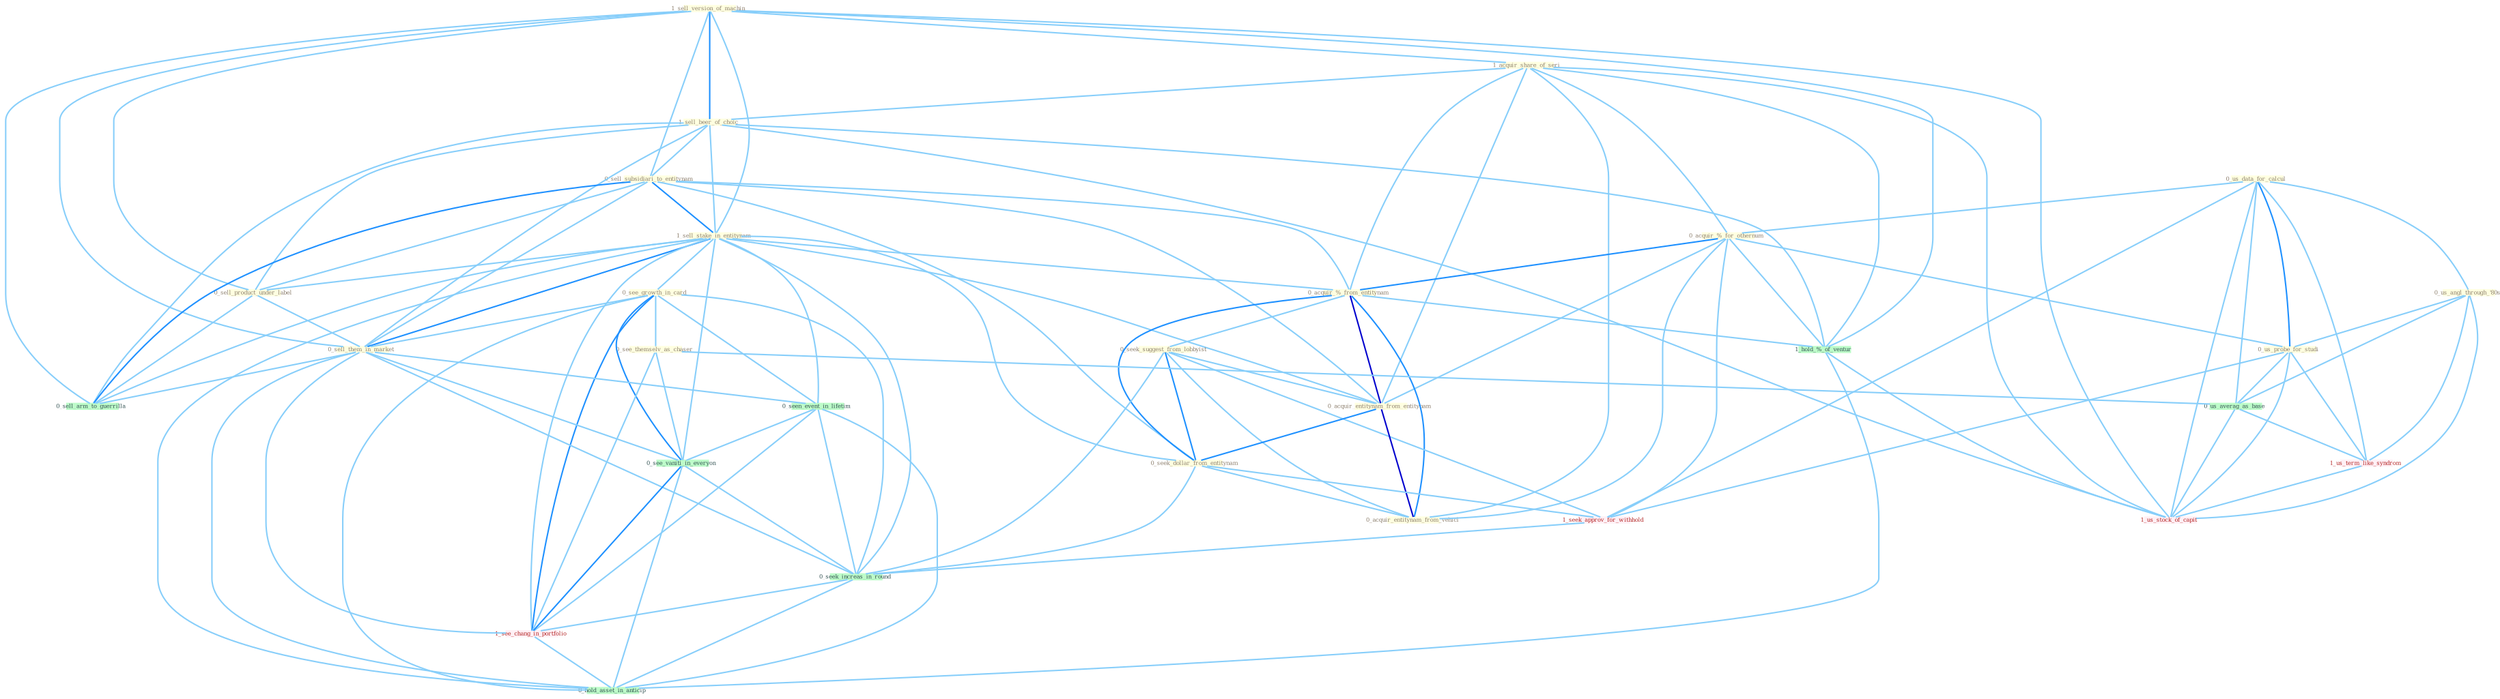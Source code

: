 Graph G{ 
    node
    [shape=polygon,style=filled,width=.5,height=.06,color="#BDFCC9",fixedsize=true,fontsize=4,
    fontcolor="#2f4f4f"];
    {node
    [color="#ffffe0", fontcolor="#8b7d6b"] "1_sell_version_of_machin " "1_acquir_share_of_seri " "1_sell_beer_of_choic " "0_sell_subsidiari_to_entitynam " "0_us_data_for_calcul " "0_acquir_%_for_othernum " "1_sell_stake_in_entitynam " "0_acquir_%_from_entitynam " "0_see_growth_in_card " "0_seek_suggest_from_lobbyist " "0_us_angl_through_'80s " "0_acquir_entitynam_from_entitynam " "0_seek_dollar_from_entitynam " "0_sell_product_under_label " "0_us_probe_for_studi " "0_acquir_entitynam_from_vehicl " "0_sell_them_in_market " "0_see_themselv_as_chaser "}
{node [color="#fff0f5", fontcolor="#b22222"] "1_us_term_like_syndrom " "1_seek_approv_for_withhold " "1_us_stock_of_capit " "1_see_chang_in_portfolio "}
edge [color="#B0E2FF"];

	"1_sell_version_of_machin " -- "1_acquir_share_of_seri " [w="1", color="#87cefa" ];
	"1_sell_version_of_machin " -- "1_sell_beer_of_choic " [w="2", color="#1e90ff" , len=0.8];
	"1_sell_version_of_machin " -- "0_sell_subsidiari_to_entitynam " [w="1", color="#87cefa" ];
	"1_sell_version_of_machin " -- "1_sell_stake_in_entitynam " [w="1", color="#87cefa" ];
	"1_sell_version_of_machin " -- "0_sell_product_under_label " [w="1", color="#87cefa" ];
	"1_sell_version_of_machin " -- "0_sell_them_in_market " [w="1", color="#87cefa" ];
	"1_sell_version_of_machin " -- "1_hold_%_of_ventur " [w="1", color="#87cefa" ];
	"1_sell_version_of_machin " -- "0_sell_arm_to_guerrilla " [w="1", color="#87cefa" ];
	"1_sell_version_of_machin " -- "1_us_stock_of_capit " [w="1", color="#87cefa" ];
	"1_acquir_share_of_seri " -- "1_sell_beer_of_choic " [w="1", color="#87cefa" ];
	"1_acquir_share_of_seri " -- "0_acquir_%_for_othernum " [w="1", color="#87cefa" ];
	"1_acquir_share_of_seri " -- "0_acquir_%_from_entitynam " [w="1", color="#87cefa" ];
	"1_acquir_share_of_seri " -- "0_acquir_entitynam_from_entitynam " [w="1", color="#87cefa" ];
	"1_acquir_share_of_seri " -- "0_acquir_entitynam_from_vehicl " [w="1", color="#87cefa" ];
	"1_acquir_share_of_seri " -- "1_hold_%_of_ventur " [w="1", color="#87cefa" ];
	"1_acquir_share_of_seri " -- "1_us_stock_of_capit " [w="1", color="#87cefa" ];
	"1_sell_beer_of_choic " -- "0_sell_subsidiari_to_entitynam " [w="1", color="#87cefa" ];
	"1_sell_beer_of_choic " -- "1_sell_stake_in_entitynam " [w="1", color="#87cefa" ];
	"1_sell_beer_of_choic " -- "0_sell_product_under_label " [w="1", color="#87cefa" ];
	"1_sell_beer_of_choic " -- "0_sell_them_in_market " [w="1", color="#87cefa" ];
	"1_sell_beer_of_choic " -- "1_hold_%_of_ventur " [w="1", color="#87cefa" ];
	"1_sell_beer_of_choic " -- "0_sell_arm_to_guerrilla " [w="1", color="#87cefa" ];
	"1_sell_beer_of_choic " -- "1_us_stock_of_capit " [w="1", color="#87cefa" ];
	"0_sell_subsidiari_to_entitynam " -- "1_sell_stake_in_entitynam " [w="2", color="#1e90ff" , len=0.8];
	"0_sell_subsidiari_to_entitynam " -- "0_acquir_%_from_entitynam " [w="1", color="#87cefa" ];
	"0_sell_subsidiari_to_entitynam " -- "0_acquir_entitynam_from_entitynam " [w="1", color="#87cefa" ];
	"0_sell_subsidiari_to_entitynam " -- "0_seek_dollar_from_entitynam " [w="1", color="#87cefa" ];
	"0_sell_subsidiari_to_entitynam " -- "0_sell_product_under_label " [w="1", color="#87cefa" ];
	"0_sell_subsidiari_to_entitynam " -- "0_sell_them_in_market " [w="1", color="#87cefa" ];
	"0_sell_subsidiari_to_entitynam " -- "0_sell_arm_to_guerrilla " [w="2", color="#1e90ff" , len=0.8];
	"0_us_data_for_calcul " -- "0_acquir_%_for_othernum " [w="1", color="#87cefa" ];
	"0_us_data_for_calcul " -- "0_us_angl_through_'80s " [w="1", color="#87cefa" ];
	"0_us_data_for_calcul " -- "0_us_probe_for_studi " [w="2", color="#1e90ff" , len=0.8];
	"0_us_data_for_calcul " -- "0_us_averag_as_base " [w="1", color="#87cefa" ];
	"0_us_data_for_calcul " -- "1_us_term_like_syndrom " [w="1", color="#87cefa" ];
	"0_us_data_for_calcul " -- "1_seek_approv_for_withhold " [w="1", color="#87cefa" ];
	"0_us_data_for_calcul " -- "1_us_stock_of_capit " [w="1", color="#87cefa" ];
	"0_acquir_%_for_othernum " -- "0_acquir_%_from_entitynam " [w="2", color="#1e90ff" , len=0.8];
	"0_acquir_%_for_othernum " -- "0_acquir_entitynam_from_entitynam " [w="1", color="#87cefa" ];
	"0_acquir_%_for_othernum " -- "0_us_probe_for_studi " [w="1", color="#87cefa" ];
	"0_acquir_%_for_othernum " -- "0_acquir_entitynam_from_vehicl " [w="1", color="#87cefa" ];
	"0_acquir_%_for_othernum " -- "1_seek_approv_for_withhold " [w="1", color="#87cefa" ];
	"0_acquir_%_for_othernum " -- "1_hold_%_of_ventur " [w="1", color="#87cefa" ];
	"1_sell_stake_in_entitynam " -- "0_acquir_%_from_entitynam " [w="1", color="#87cefa" ];
	"1_sell_stake_in_entitynam " -- "0_see_growth_in_card " [w="1", color="#87cefa" ];
	"1_sell_stake_in_entitynam " -- "0_acquir_entitynam_from_entitynam " [w="1", color="#87cefa" ];
	"1_sell_stake_in_entitynam " -- "0_seek_dollar_from_entitynam " [w="1", color="#87cefa" ];
	"1_sell_stake_in_entitynam " -- "0_sell_product_under_label " [w="1", color="#87cefa" ];
	"1_sell_stake_in_entitynam " -- "0_sell_them_in_market " [w="2", color="#1e90ff" , len=0.8];
	"1_sell_stake_in_entitynam " -- "0_seen_event_in_lifetim " [w="1", color="#87cefa" ];
	"1_sell_stake_in_entitynam " -- "0_see_vaniti_in_everyon " [w="1", color="#87cefa" ];
	"1_sell_stake_in_entitynam " -- "0_sell_arm_to_guerrilla " [w="1", color="#87cefa" ];
	"1_sell_stake_in_entitynam " -- "0_seek_increas_in_round " [w="1", color="#87cefa" ];
	"1_sell_stake_in_entitynam " -- "1_see_chang_in_portfolio " [w="1", color="#87cefa" ];
	"1_sell_stake_in_entitynam " -- "0_hold_asset_in_anticip " [w="1", color="#87cefa" ];
	"0_acquir_%_from_entitynam " -- "0_seek_suggest_from_lobbyist " [w="1", color="#87cefa" ];
	"0_acquir_%_from_entitynam " -- "0_acquir_entitynam_from_entitynam " [w="3", color="#0000cd" , len=0.6];
	"0_acquir_%_from_entitynam " -- "0_seek_dollar_from_entitynam " [w="2", color="#1e90ff" , len=0.8];
	"0_acquir_%_from_entitynam " -- "0_acquir_entitynam_from_vehicl " [w="2", color="#1e90ff" , len=0.8];
	"0_acquir_%_from_entitynam " -- "1_hold_%_of_ventur " [w="1", color="#87cefa" ];
	"0_see_growth_in_card " -- "0_sell_them_in_market " [w="1", color="#87cefa" ];
	"0_see_growth_in_card " -- "0_see_themselv_as_chaser " [w="1", color="#87cefa" ];
	"0_see_growth_in_card " -- "0_seen_event_in_lifetim " [w="1", color="#87cefa" ];
	"0_see_growth_in_card " -- "0_see_vaniti_in_everyon " [w="2", color="#1e90ff" , len=0.8];
	"0_see_growth_in_card " -- "0_seek_increas_in_round " [w="1", color="#87cefa" ];
	"0_see_growth_in_card " -- "1_see_chang_in_portfolio " [w="2", color="#1e90ff" , len=0.8];
	"0_see_growth_in_card " -- "0_hold_asset_in_anticip " [w="1", color="#87cefa" ];
	"0_seek_suggest_from_lobbyist " -- "0_acquir_entitynam_from_entitynam " [w="1", color="#87cefa" ];
	"0_seek_suggest_from_lobbyist " -- "0_seek_dollar_from_entitynam " [w="2", color="#1e90ff" , len=0.8];
	"0_seek_suggest_from_lobbyist " -- "0_acquir_entitynam_from_vehicl " [w="1", color="#87cefa" ];
	"0_seek_suggest_from_lobbyist " -- "1_seek_approv_for_withhold " [w="1", color="#87cefa" ];
	"0_seek_suggest_from_lobbyist " -- "0_seek_increas_in_round " [w="1", color="#87cefa" ];
	"0_us_angl_through_'80s " -- "0_us_probe_for_studi " [w="1", color="#87cefa" ];
	"0_us_angl_through_'80s " -- "0_us_averag_as_base " [w="1", color="#87cefa" ];
	"0_us_angl_through_'80s " -- "1_us_term_like_syndrom " [w="1", color="#87cefa" ];
	"0_us_angl_through_'80s " -- "1_us_stock_of_capit " [w="1", color="#87cefa" ];
	"0_acquir_entitynam_from_entitynam " -- "0_seek_dollar_from_entitynam " [w="2", color="#1e90ff" , len=0.8];
	"0_acquir_entitynam_from_entitynam " -- "0_acquir_entitynam_from_vehicl " [w="3", color="#0000cd" , len=0.6];
	"0_seek_dollar_from_entitynam " -- "0_acquir_entitynam_from_vehicl " [w="1", color="#87cefa" ];
	"0_seek_dollar_from_entitynam " -- "1_seek_approv_for_withhold " [w="1", color="#87cefa" ];
	"0_seek_dollar_from_entitynam " -- "0_seek_increas_in_round " [w="1", color="#87cefa" ];
	"0_sell_product_under_label " -- "0_sell_them_in_market " [w="1", color="#87cefa" ];
	"0_sell_product_under_label " -- "0_sell_arm_to_guerrilla " [w="1", color="#87cefa" ];
	"0_us_probe_for_studi " -- "0_us_averag_as_base " [w="1", color="#87cefa" ];
	"0_us_probe_for_studi " -- "1_us_term_like_syndrom " [w="1", color="#87cefa" ];
	"0_us_probe_for_studi " -- "1_seek_approv_for_withhold " [w="1", color="#87cefa" ];
	"0_us_probe_for_studi " -- "1_us_stock_of_capit " [w="1", color="#87cefa" ];
	"0_sell_them_in_market " -- "0_seen_event_in_lifetim " [w="1", color="#87cefa" ];
	"0_sell_them_in_market " -- "0_see_vaniti_in_everyon " [w="1", color="#87cefa" ];
	"0_sell_them_in_market " -- "0_sell_arm_to_guerrilla " [w="1", color="#87cefa" ];
	"0_sell_them_in_market " -- "0_seek_increas_in_round " [w="1", color="#87cefa" ];
	"0_sell_them_in_market " -- "1_see_chang_in_portfolio " [w="1", color="#87cefa" ];
	"0_sell_them_in_market " -- "0_hold_asset_in_anticip " [w="1", color="#87cefa" ];
	"0_see_themselv_as_chaser " -- "0_us_averag_as_base " [w="1", color="#87cefa" ];
	"0_see_themselv_as_chaser " -- "0_see_vaniti_in_everyon " [w="1", color="#87cefa" ];
	"0_see_themselv_as_chaser " -- "1_see_chang_in_portfolio " [w="1", color="#87cefa" ];
	"0_seen_event_in_lifetim " -- "0_see_vaniti_in_everyon " [w="1", color="#87cefa" ];
	"0_seen_event_in_lifetim " -- "0_seek_increas_in_round " [w="1", color="#87cefa" ];
	"0_seen_event_in_lifetim " -- "1_see_chang_in_portfolio " [w="1", color="#87cefa" ];
	"0_seen_event_in_lifetim " -- "0_hold_asset_in_anticip " [w="1", color="#87cefa" ];
	"0_us_averag_as_base " -- "1_us_term_like_syndrom " [w="1", color="#87cefa" ];
	"0_us_averag_as_base " -- "1_us_stock_of_capit " [w="1", color="#87cefa" ];
	"1_us_term_like_syndrom " -- "1_us_stock_of_capit " [w="1", color="#87cefa" ];
	"1_seek_approv_for_withhold " -- "0_seek_increas_in_round " [w="1", color="#87cefa" ];
	"1_hold_%_of_ventur " -- "1_us_stock_of_capit " [w="1", color="#87cefa" ];
	"1_hold_%_of_ventur " -- "0_hold_asset_in_anticip " [w="1", color="#87cefa" ];
	"0_see_vaniti_in_everyon " -- "0_seek_increas_in_round " [w="1", color="#87cefa" ];
	"0_see_vaniti_in_everyon " -- "1_see_chang_in_portfolio " [w="2", color="#1e90ff" , len=0.8];
	"0_see_vaniti_in_everyon " -- "0_hold_asset_in_anticip " [w="1", color="#87cefa" ];
	"0_seek_increas_in_round " -- "1_see_chang_in_portfolio " [w="1", color="#87cefa" ];
	"0_seek_increas_in_round " -- "0_hold_asset_in_anticip " [w="1", color="#87cefa" ];
	"1_see_chang_in_portfolio " -- "0_hold_asset_in_anticip " [w="1", color="#87cefa" ];
}